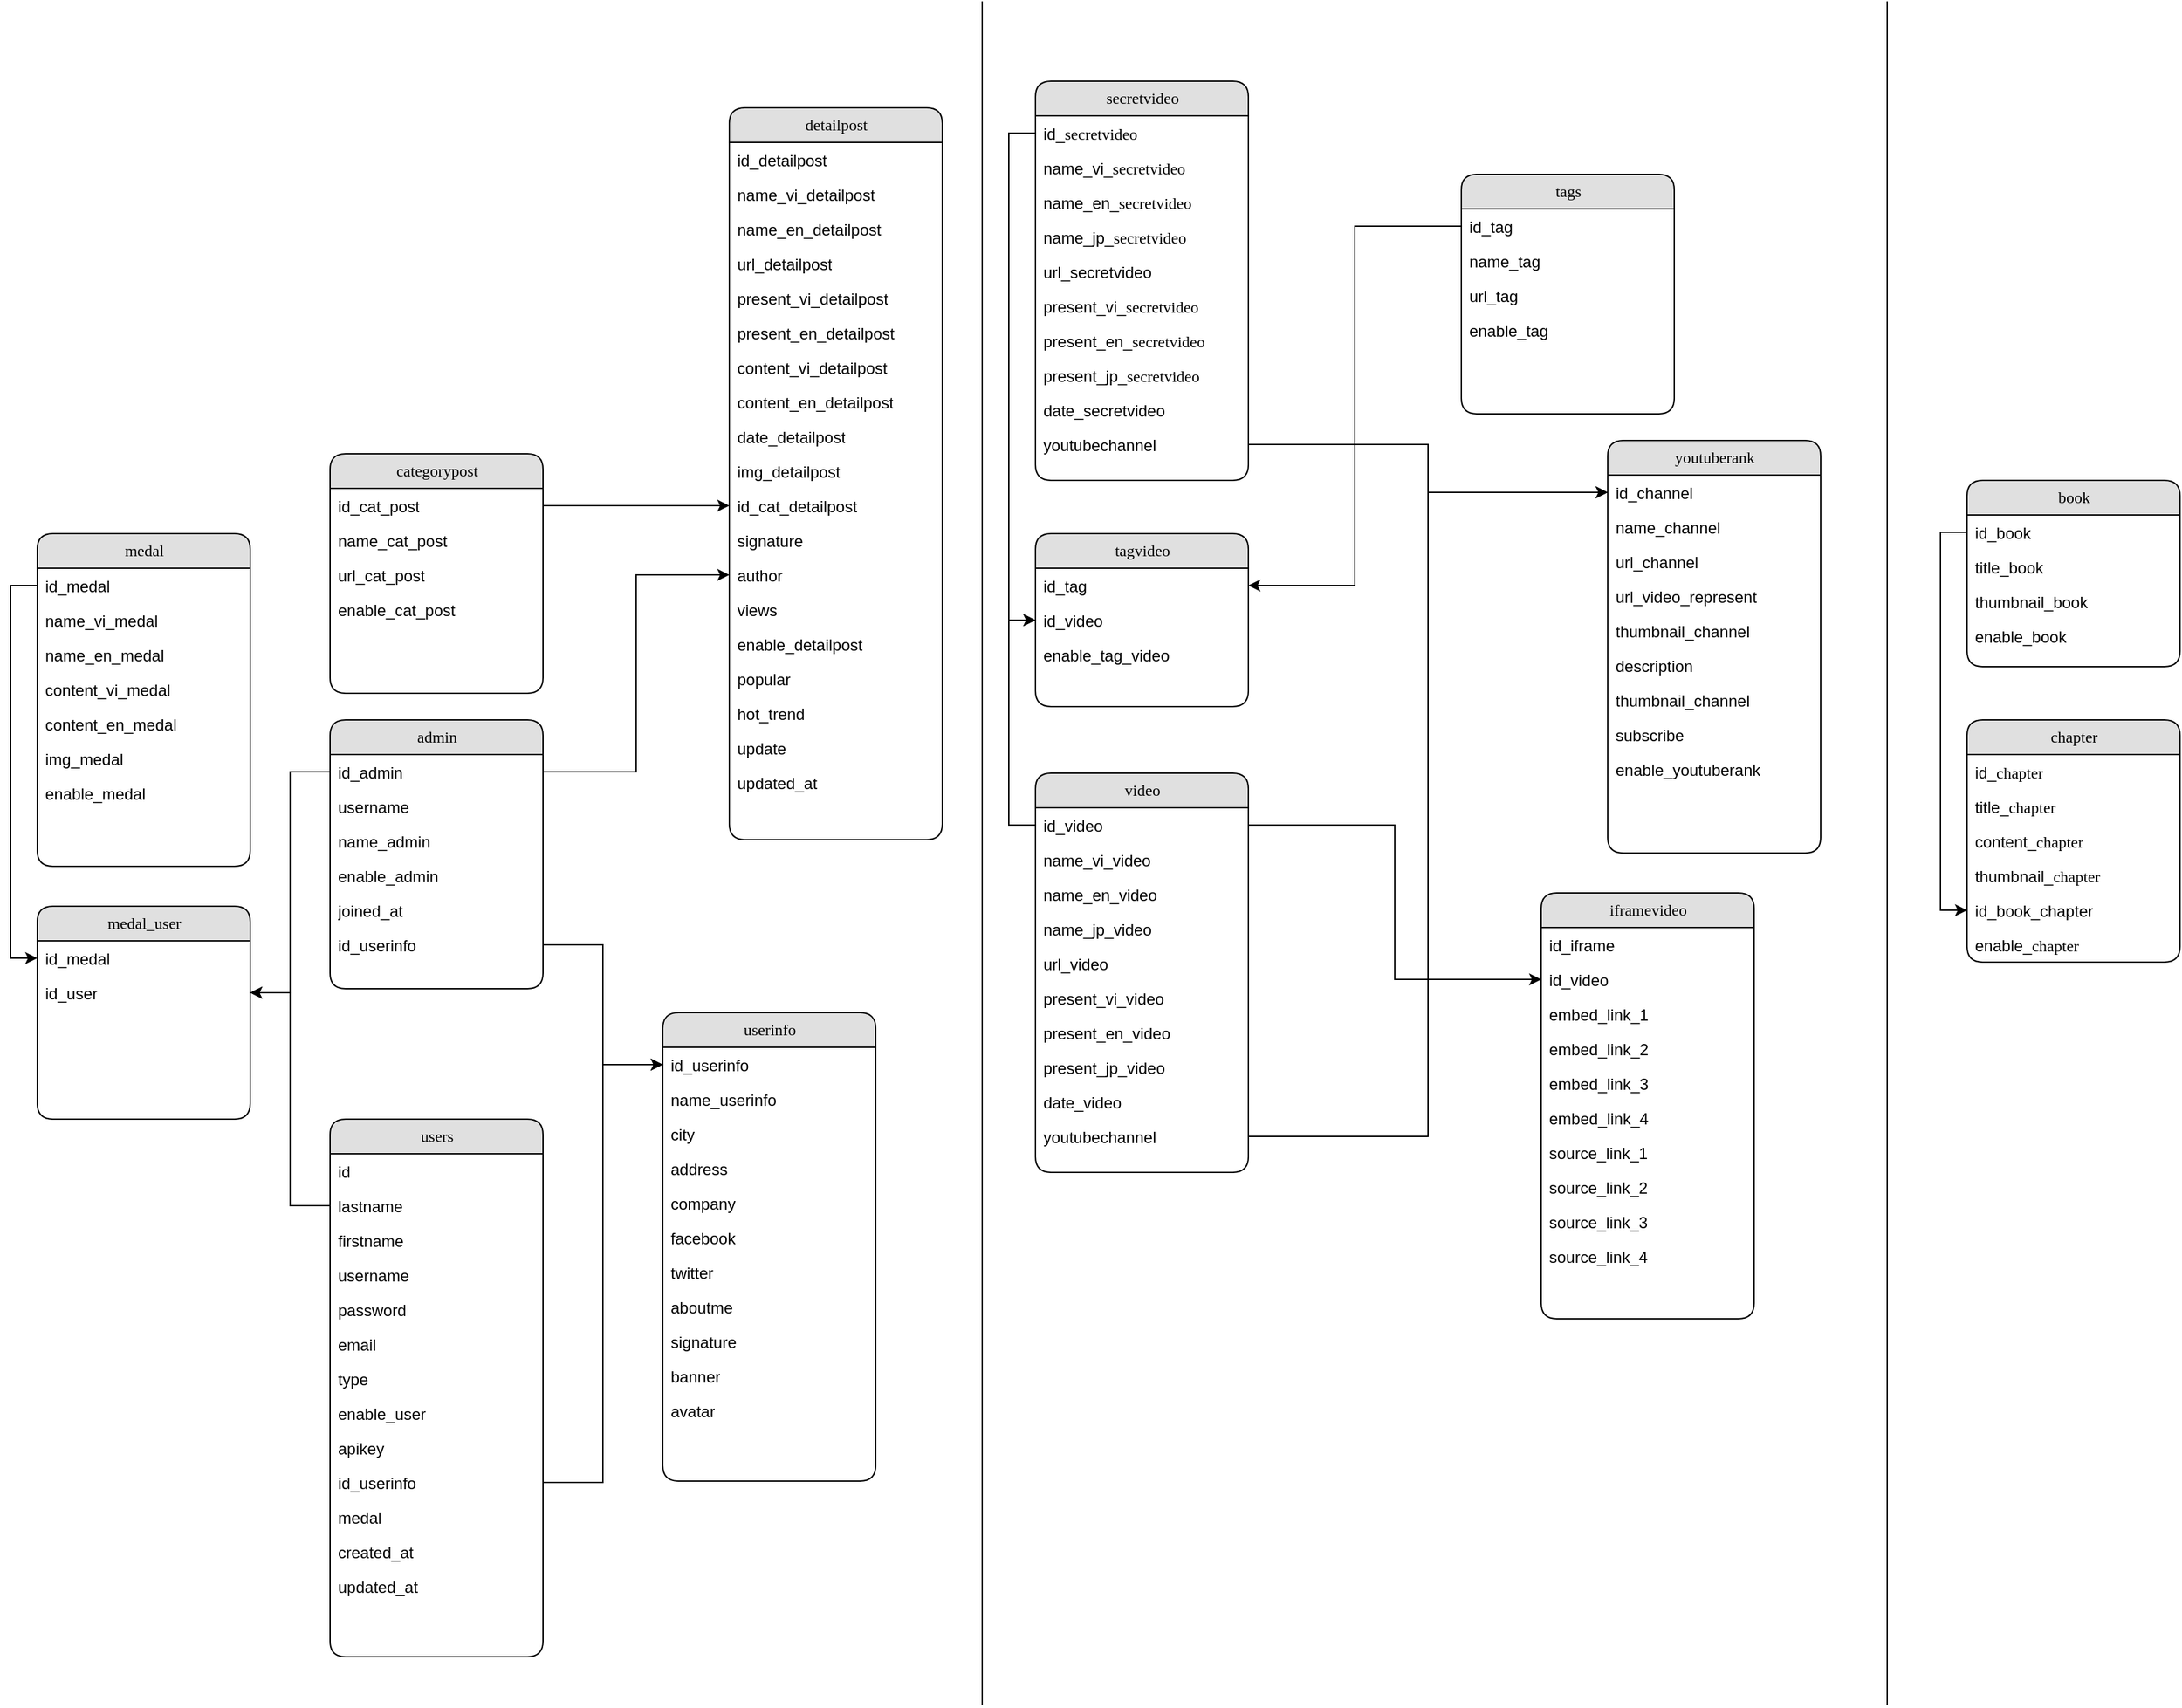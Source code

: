 <mxfile version="14.3.0" type="device"><diagram name="Page-1" id="b520641d-4fe3-3701-9064-5fc419738815"><mxGraphModel dx="2522" dy="1612" grid="1" gridSize="10" guides="1" tooltips="1" connect="1" arrows="1" fold="1" page="1" pageScale="1" pageWidth="1100" pageHeight="850" background="#ffffff" math="0" shadow="0"><root><mxCell id="0"/><mxCell id="1" parent="0"/><mxCell id="21ea969265ad0168-6" value="users" style="swimlane;html=1;fontStyle=0;childLayout=stackLayout;horizontal=1;startSize=26;fillColor=#e0e0e0;horizontalStack=0;resizeParent=1;resizeLast=0;collapsible=1;marginBottom=0;swimlaneFillColor=#ffffff;align=center;rounded=1;shadow=0;comic=0;labelBackgroundColor=none;strokeWidth=1;fontFamily=Verdana;fontSize=12" parent="1" vertex="1"><mxGeometry x="-130" y="480" width="160" height="404" as="geometry"/></mxCell><mxCell id="21ea969265ad0168-7" value="id" style="text;html=1;strokeColor=none;fillColor=none;spacingLeft=4;spacingRight=4;whiteSpace=wrap;overflow=hidden;rotatable=0;points=[[0,0.5],[1,0.5]];portConstraint=eastwest;" parent="21ea969265ad0168-6" vertex="1"><mxGeometry y="26" width="160" height="26" as="geometry"/></mxCell><mxCell id="21ea969265ad0168-8" value="lastname" style="text;html=1;strokeColor=none;fillColor=none;spacingLeft=4;spacingRight=4;whiteSpace=wrap;overflow=hidden;rotatable=0;points=[[0,0.5],[1,0.5]];portConstraint=eastwest;" parent="21ea969265ad0168-6" vertex="1"><mxGeometry y="52" width="160" height="26" as="geometry"/></mxCell><mxCell id="dvRxzQovtrMJpuhi-hG0-1" value="firstname" style="text;html=1;strokeColor=none;fillColor=none;spacingLeft=4;spacingRight=4;whiteSpace=wrap;overflow=hidden;rotatable=0;points=[[0,0.5],[1,0.5]];portConstraint=eastwest;" parent="21ea969265ad0168-6" vertex="1"><mxGeometry y="78" width="160" height="26" as="geometry"/></mxCell><mxCell id="21ea969265ad0168-9" value="username" style="text;html=1;strokeColor=none;fillColor=none;spacingLeft=4;spacingRight=4;whiteSpace=wrap;overflow=hidden;rotatable=0;points=[[0,0.5],[1,0.5]];portConstraint=eastwest;" parent="21ea969265ad0168-6" vertex="1"><mxGeometry y="104" width="160" height="26" as="geometry"/></mxCell><mxCell id="-V7a7IXMcD4XXnNuLECk-5" value="password" style="text;html=1;strokeColor=none;fillColor=none;spacingLeft=4;spacingRight=4;whiteSpace=wrap;overflow=hidden;rotatable=0;points=[[0,0.5],[1,0.5]];portConstraint=eastwest;" parent="21ea969265ad0168-6" vertex="1"><mxGeometry y="130" width="160" height="26" as="geometry"/></mxCell><mxCell id="lbWkbmRzkUKw6PdYv9ot-1" value="email" style="text;html=1;strokeColor=none;fillColor=none;spacingLeft=4;spacingRight=4;whiteSpace=wrap;overflow=hidden;rotatable=0;points=[[0,0.5],[1,0.5]];portConstraint=eastwest;" parent="21ea969265ad0168-6" vertex="1"><mxGeometry y="156" width="160" height="26" as="geometry"/></mxCell><mxCell id="lbWkbmRzkUKw6PdYv9ot-2" value="type" style="text;html=1;strokeColor=none;fillColor=none;spacingLeft=4;spacingRight=4;whiteSpace=wrap;overflow=hidden;rotatable=0;points=[[0,0.5],[1,0.5]];portConstraint=eastwest;" parent="21ea969265ad0168-6" vertex="1"><mxGeometry y="182" width="160" height="26" as="geometry"/></mxCell><mxCell id="dvRxzQovtrMJpuhi-hG0-2" value="enable_user" style="text;html=1;strokeColor=none;fillColor=none;spacingLeft=4;spacingRight=4;whiteSpace=wrap;overflow=hidden;rotatable=0;points=[[0,0.5],[1,0.5]];portConstraint=eastwest;" parent="21ea969265ad0168-6" vertex="1"><mxGeometry y="208" width="160" height="26" as="geometry"/></mxCell><mxCell id="lbWkbmRzkUKw6PdYv9ot-5" value="apikey" style="text;html=1;strokeColor=none;fillColor=none;spacingLeft=4;spacingRight=4;whiteSpace=wrap;overflow=hidden;rotatable=0;points=[[0,0.5],[1,0.5]];portConstraint=eastwest;" parent="21ea969265ad0168-6" vertex="1"><mxGeometry y="234" width="160" height="26" as="geometry"/></mxCell><mxCell id="dvRxzQovtrMJpuhi-hG0-70" value="id_userinfo" style="text;html=1;strokeColor=none;fillColor=none;spacingLeft=4;spacingRight=4;whiteSpace=wrap;overflow=hidden;rotatable=0;points=[[0,0.5],[1,0.5]];portConstraint=eastwest;" parent="21ea969265ad0168-6" vertex="1"><mxGeometry y="260" width="160" height="26" as="geometry"/></mxCell><mxCell id="dvRxzQovtrMJpuhi-hG0-11" value="medal" style="text;html=1;strokeColor=none;fillColor=none;spacingLeft=4;spacingRight=4;whiteSpace=wrap;overflow=hidden;rotatable=0;points=[[0,0.5],[1,0.5]];portConstraint=eastwest;" parent="21ea969265ad0168-6" vertex="1"><mxGeometry y="286" width="160" height="26" as="geometry"/></mxCell><mxCell id="dvRxzQovtrMJpuhi-hG0-12" value="created_at" style="text;html=1;strokeColor=none;fillColor=none;spacingLeft=4;spacingRight=4;whiteSpace=wrap;overflow=hidden;rotatable=0;points=[[0,0.5],[1,0.5]];portConstraint=eastwest;" parent="21ea969265ad0168-6" vertex="1"><mxGeometry y="312" width="160" height="26" as="geometry"/></mxCell><mxCell id="dvRxzQovtrMJpuhi-hG0-13" value="updated_at" style="text;html=1;strokeColor=none;fillColor=none;spacingLeft=4;spacingRight=4;whiteSpace=wrap;overflow=hidden;rotatable=0;points=[[0,0.5],[1,0.5]];portConstraint=eastwest;" parent="21ea969265ad0168-6" vertex="1"><mxGeometry y="338" width="160" height="26" as="geometry"/></mxCell><mxCell id="21ea969265ad0168-10" value="categorypost" style="swimlane;html=1;fontStyle=0;childLayout=stackLayout;horizontal=1;startSize=26;fillColor=#e0e0e0;horizontalStack=0;resizeParent=1;resizeLast=0;collapsible=1;marginBottom=0;swimlaneFillColor=#ffffff;align=center;rounded=1;shadow=0;comic=0;labelBackgroundColor=none;strokeWidth=1;fontFamily=Verdana;fontSize=12" parent="1" vertex="1"><mxGeometry x="-130" y="-20" width="160" height="180" as="geometry"/></mxCell><mxCell id="21ea969265ad0168-11" value="id_cat_post" style="text;html=1;strokeColor=none;fillColor=none;spacingLeft=4;spacingRight=4;whiteSpace=wrap;overflow=hidden;rotatable=0;points=[[0,0.5],[1,0.5]];portConstraint=eastwest;" parent="21ea969265ad0168-10" vertex="1"><mxGeometry y="26" width="160" height="26" as="geometry"/></mxCell><mxCell id="21ea969265ad0168-12" value="name_cat_post" style="text;html=1;strokeColor=none;fillColor=none;spacingLeft=4;spacingRight=4;whiteSpace=wrap;overflow=hidden;rotatable=0;points=[[0,0.5],[1,0.5]];portConstraint=eastwest;" parent="21ea969265ad0168-10" vertex="1"><mxGeometry y="52" width="160" height="26" as="geometry"/></mxCell><mxCell id="lbWkbmRzkUKw6PdYv9ot-7" value="url_cat_post" style="text;html=1;strokeColor=none;fillColor=none;spacingLeft=4;spacingRight=4;whiteSpace=wrap;overflow=hidden;rotatable=0;points=[[0,0.5],[1,0.5]];portConstraint=eastwest;" parent="21ea969265ad0168-10" vertex="1"><mxGeometry y="78" width="160" height="26" as="geometry"/></mxCell><mxCell id="lbWkbmRzkUKw6PdYv9ot-9" value="enable_cat_post" style="text;html=1;strokeColor=none;fillColor=none;spacingLeft=4;spacingRight=4;whiteSpace=wrap;overflow=hidden;rotatable=0;points=[[0,0.5],[1,0.5]];portConstraint=eastwest;" parent="21ea969265ad0168-10" vertex="1"><mxGeometry y="104" width="160" height="26" as="geometry"/></mxCell><mxCell id="21ea969265ad0168-18" value="detailpost" style="swimlane;html=1;fontStyle=0;childLayout=stackLayout;horizontal=1;startSize=26;fillColor=#e0e0e0;horizontalStack=0;resizeParent=1;resizeLast=0;collapsible=1;marginBottom=0;swimlaneFillColor=#ffffff;align=center;rounded=1;shadow=0;comic=0;labelBackgroundColor=none;strokeWidth=1;fontFamily=Verdana;fontSize=12" parent="1" vertex="1"><mxGeometry x="170" y="-280" width="160" height="550" as="geometry"/></mxCell><mxCell id="21ea969265ad0168-19" value="id_detailpost" style="text;html=1;strokeColor=none;fillColor=none;spacingLeft=4;spacingRight=4;whiteSpace=wrap;overflow=hidden;rotatable=0;points=[[0,0.5],[1,0.5]];portConstraint=eastwest;" parent="21ea969265ad0168-18" vertex="1"><mxGeometry y="26" width="160" height="26" as="geometry"/></mxCell><mxCell id="21ea969265ad0168-20" value="name_vi_detailpost" style="text;html=1;strokeColor=none;fillColor=none;spacingLeft=4;spacingRight=4;whiteSpace=wrap;overflow=hidden;rotatable=0;points=[[0,0.5],[1,0.5]];portConstraint=eastwest;" parent="21ea969265ad0168-18" vertex="1"><mxGeometry y="52" width="160" height="26" as="geometry"/></mxCell><mxCell id="21ea969265ad0168-51" value="name_en_detailpost" style="text;html=1;strokeColor=none;fillColor=none;spacingLeft=4;spacingRight=4;whiteSpace=wrap;overflow=hidden;rotatable=0;points=[[0,0.5],[1,0.5]];portConstraint=eastwest;" parent="21ea969265ad0168-18" vertex="1"><mxGeometry y="78" width="160" height="26" as="geometry"/></mxCell><mxCell id="21ea969265ad0168-21" value="url_detailpost" style="text;html=1;strokeColor=none;fillColor=none;spacingLeft=4;spacingRight=4;whiteSpace=wrap;overflow=hidden;rotatable=0;points=[[0,0.5],[1,0.5]];portConstraint=eastwest;" parent="21ea969265ad0168-18" vertex="1"><mxGeometry y="104" width="160" height="26" as="geometry"/></mxCell><mxCell id="reqG4p-HJ3clz1UAIsF8-15" value="present_vi_detailpost" style="text;html=1;strokeColor=none;fillColor=none;spacingLeft=4;spacingRight=4;whiteSpace=wrap;overflow=hidden;rotatable=0;points=[[0,0.5],[1,0.5]];portConstraint=eastwest;" parent="21ea969265ad0168-18" vertex="1"><mxGeometry y="130" width="160" height="26" as="geometry"/></mxCell><mxCell id="dvRxzQovtrMJpuhi-hG0-14" value="present_en_detailpost" style="text;html=1;strokeColor=none;fillColor=none;spacingLeft=4;spacingRight=4;whiteSpace=wrap;overflow=hidden;rotatable=0;points=[[0,0.5],[1,0.5]];portConstraint=eastwest;" parent="21ea969265ad0168-18" vertex="1"><mxGeometry y="156" width="160" height="26" as="geometry"/></mxCell><mxCell id="dvRxzQovtrMJpuhi-hG0-15" value="content_vi_detailpost" style="text;html=1;strokeColor=none;fillColor=none;spacingLeft=4;spacingRight=4;whiteSpace=wrap;overflow=hidden;rotatable=0;points=[[0,0.5],[1,0.5]];portConstraint=eastwest;" parent="21ea969265ad0168-18" vertex="1"><mxGeometry y="182" width="160" height="26" as="geometry"/></mxCell><mxCell id="dvRxzQovtrMJpuhi-hG0-16" value="content_en_detailpost" style="text;html=1;strokeColor=none;fillColor=none;spacingLeft=4;spacingRight=4;whiteSpace=wrap;overflow=hidden;rotatable=0;points=[[0,0.5],[1,0.5]];portConstraint=eastwest;" parent="21ea969265ad0168-18" vertex="1"><mxGeometry y="208" width="160" height="26" as="geometry"/></mxCell><mxCell id="dvRxzQovtrMJpuhi-hG0-17" value="date_detailpost" style="text;html=1;strokeColor=none;fillColor=none;spacingLeft=4;spacingRight=4;whiteSpace=wrap;overflow=hidden;rotatable=0;points=[[0,0.5],[1,0.5]];portConstraint=eastwest;" parent="21ea969265ad0168-18" vertex="1"><mxGeometry y="234" width="160" height="26" as="geometry"/></mxCell><mxCell id="dvRxzQovtrMJpuhi-hG0-18" value="img_detailpost" style="text;html=1;strokeColor=none;fillColor=none;spacingLeft=4;spacingRight=4;whiteSpace=wrap;overflow=hidden;rotatable=0;points=[[0,0.5],[1,0.5]];portConstraint=eastwest;" parent="21ea969265ad0168-18" vertex="1"><mxGeometry y="260" width="160" height="26" as="geometry"/></mxCell><mxCell id="dvRxzQovtrMJpuhi-hG0-19" value="id_cat_detailpost" style="text;html=1;strokeColor=none;fillColor=none;spacingLeft=4;spacingRight=4;whiteSpace=wrap;overflow=hidden;rotatable=0;points=[[0,0.5],[1,0.5]];portConstraint=eastwest;" parent="21ea969265ad0168-18" vertex="1"><mxGeometry y="286" width="160" height="26" as="geometry"/></mxCell><mxCell id="dvRxzQovtrMJpuhi-hG0-20" value="signature" style="text;html=1;strokeColor=none;fillColor=none;spacingLeft=4;spacingRight=4;whiteSpace=wrap;overflow=hidden;rotatable=0;points=[[0,0.5],[1,0.5]];portConstraint=eastwest;" parent="21ea969265ad0168-18" vertex="1"><mxGeometry y="312" width="160" height="26" as="geometry"/></mxCell><mxCell id="dvRxzQovtrMJpuhi-hG0-21" value="author" style="text;html=1;strokeColor=none;fillColor=none;spacingLeft=4;spacingRight=4;whiteSpace=wrap;overflow=hidden;rotatable=0;points=[[0,0.5],[1,0.5]];portConstraint=eastwest;" parent="21ea969265ad0168-18" vertex="1"><mxGeometry y="338" width="160" height="26" as="geometry"/></mxCell><mxCell id="dvRxzQovtrMJpuhi-hG0-22" value="views" style="text;html=1;strokeColor=none;fillColor=none;spacingLeft=4;spacingRight=4;whiteSpace=wrap;overflow=hidden;rotatable=0;points=[[0,0.5],[1,0.5]];portConstraint=eastwest;" parent="21ea969265ad0168-18" vertex="1"><mxGeometry y="364" width="160" height="26" as="geometry"/></mxCell><mxCell id="dvRxzQovtrMJpuhi-hG0-23" value="enable_detailpost" style="text;html=1;strokeColor=none;fillColor=none;spacingLeft=4;spacingRight=4;whiteSpace=wrap;overflow=hidden;rotatable=0;points=[[0,0.5],[1,0.5]];portConstraint=eastwest;" parent="21ea969265ad0168-18" vertex="1"><mxGeometry y="390" width="160" height="26" as="geometry"/></mxCell><mxCell id="dvRxzQovtrMJpuhi-hG0-24" value="popular" style="text;html=1;strokeColor=none;fillColor=none;spacingLeft=4;spacingRight=4;whiteSpace=wrap;overflow=hidden;rotatable=0;points=[[0,0.5],[1,0.5]];portConstraint=eastwest;" parent="21ea969265ad0168-18" vertex="1"><mxGeometry y="416" width="160" height="26" as="geometry"/></mxCell><mxCell id="dvRxzQovtrMJpuhi-hG0-25" value="hot_trend" style="text;html=1;strokeColor=none;fillColor=none;spacingLeft=4;spacingRight=4;whiteSpace=wrap;overflow=hidden;rotatable=0;points=[[0,0.5],[1,0.5]];portConstraint=eastwest;" parent="21ea969265ad0168-18" vertex="1"><mxGeometry y="442" width="160" height="26" as="geometry"/></mxCell><mxCell id="dvRxzQovtrMJpuhi-hG0-26" value="update" style="text;html=1;strokeColor=none;fillColor=none;spacingLeft=4;spacingRight=4;whiteSpace=wrap;overflow=hidden;rotatable=0;points=[[0,0.5],[1,0.5]];portConstraint=eastwest;" parent="21ea969265ad0168-18" vertex="1"><mxGeometry y="468" width="160" height="26" as="geometry"/></mxCell><mxCell id="dvRxzQovtrMJpuhi-hG0-28" value="updated_at" style="text;html=1;strokeColor=none;fillColor=none;spacingLeft=4;spacingRight=4;whiteSpace=wrap;overflow=hidden;rotatable=0;points=[[0,0.5],[1,0.5]];portConstraint=eastwest;" parent="21ea969265ad0168-18" vertex="1"><mxGeometry y="494" width="160" height="26" as="geometry"/></mxCell><mxCell id="21ea969265ad0168-22" value="tags" style="swimlane;html=1;fontStyle=0;childLayout=stackLayout;horizontal=1;startSize=26;fillColor=#e0e0e0;horizontalStack=0;resizeParent=1;resizeLast=0;collapsible=1;marginBottom=0;swimlaneFillColor=#ffffff;align=center;rounded=1;shadow=0;comic=0;labelBackgroundColor=none;strokeWidth=1;fontFamily=Verdana;fontSize=12" parent="1" vertex="1"><mxGeometry x="720" y="-230" width="160" height="180" as="geometry"/></mxCell><mxCell id="21ea969265ad0168-23" value="id_tag" style="text;html=1;strokeColor=none;fillColor=none;spacingLeft=4;spacingRight=4;whiteSpace=wrap;overflow=hidden;rotatable=0;points=[[0,0.5],[1,0.5]];portConstraint=eastwest;" parent="21ea969265ad0168-22" vertex="1"><mxGeometry y="26" width="160" height="26" as="geometry"/></mxCell><mxCell id="21ea969265ad0168-24" value="name_tag" style="text;html=1;strokeColor=none;fillColor=none;spacingLeft=4;spacingRight=4;whiteSpace=wrap;overflow=hidden;rotatable=0;points=[[0,0.5],[1,0.5]];portConstraint=eastwest;" parent="21ea969265ad0168-22" vertex="1"><mxGeometry y="52" width="160" height="26" as="geometry"/></mxCell><mxCell id="dvRxzQovtrMJpuhi-hG0-119" value="url_tag" style="text;html=1;strokeColor=none;fillColor=none;spacingLeft=4;spacingRight=4;whiteSpace=wrap;overflow=hidden;rotatable=0;points=[[0,0.5],[1,0.5]];portConstraint=eastwest;" parent="21ea969265ad0168-22" vertex="1"><mxGeometry y="78" width="160" height="26" as="geometry"/></mxCell><mxCell id="reqG4p-HJ3clz1UAIsF8-1" value="enable_tag" style="text;html=1;strokeColor=none;fillColor=none;spacingLeft=4;spacingRight=4;whiteSpace=wrap;overflow=hidden;rotatable=0;points=[[0,0.5],[1,0.5]];portConstraint=eastwest;" parent="21ea969265ad0168-22" vertex="1"><mxGeometry y="104" width="160" height="26" as="geometry"/></mxCell><mxCell id="reqG4p-HJ3clz1UAIsF8-8" value="youtuberank" style="swimlane;html=1;fontStyle=0;childLayout=stackLayout;horizontal=1;startSize=26;fillColor=#e0e0e0;horizontalStack=0;resizeParent=1;resizeLast=0;collapsible=1;marginBottom=0;swimlaneFillColor=#ffffff;align=center;rounded=1;shadow=0;comic=0;labelBackgroundColor=none;strokeWidth=1;fontFamily=Verdana;fontSize=12" parent="1" vertex="1"><mxGeometry x="830" y="-30" width="160" height="310" as="geometry"/></mxCell><mxCell id="reqG4p-HJ3clz1UAIsF8-9" value="id_channel" style="text;html=1;strokeColor=none;fillColor=none;spacingLeft=4;spacingRight=4;whiteSpace=wrap;overflow=hidden;rotatable=0;points=[[0,0.5],[1,0.5]];portConstraint=eastwest;" parent="reqG4p-HJ3clz1UAIsF8-8" vertex="1"><mxGeometry y="26" width="160" height="26" as="geometry"/></mxCell><mxCell id="reqG4p-HJ3clz1UAIsF8-10" value="name_channel" style="text;html=1;strokeColor=none;fillColor=none;spacingLeft=4;spacingRight=4;whiteSpace=wrap;overflow=hidden;rotatable=0;points=[[0,0.5],[1,0.5]];portConstraint=eastwest;" parent="reqG4p-HJ3clz1UAIsF8-8" vertex="1"><mxGeometry y="52" width="160" height="26" as="geometry"/></mxCell><mxCell id="reqG4p-HJ3clz1UAIsF8-11" value="url_channel" style="text;html=1;strokeColor=none;fillColor=none;spacingLeft=4;spacingRight=4;whiteSpace=wrap;overflow=hidden;rotatable=0;points=[[0,0.5],[1,0.5]];portConstraint=eastwest;" parent="reqG4p-HJ3clz1UAIsF8-8" vertex="1"><mxGeometry y="78" width="160" height="26" as="geometry"/></mxCell><mxCell id="reqG4p-HJ3clz1UAIsF8-12" value="url_video_represent" style="text;html=1;strokeColor=none;fillColor=none;spacingLeft=4;spacingRight=4;whiteSpace=wrap;overflow=hidden;rotatable=0;points=[[0,0.5],[1,0.5]];portConstraint=eastwest;" parent="reqG4p-HJ3clz1UAIsF8-8" vertex="1"><mxGeometry y="104" width="160" height="26" as="geometry"/></mxCell><mxCell id="reqG4p-HJ3clz1UAIsF8-23" value="thumbnail_channel" style="text;html=1;strokeColor=none;fillColor=none;spacingLeft=4;spacingRight=4;whiteSpace=wrap;overflow=hidden;rotatable=0;points=[[0,0.5],[1,0.5]];portConstraint=eastwest;" parent="reqG4p-HJ3clz1UAIsF8-8" vertex="1"><mxGeometry y="130" width="160" height="26" as="geometry"/></mxCell><mxCell id="dvRxzQovtrMJpuhi-hG0-115" value="description" style="text;html=1;strokeColor=none;fillColor=none;spacingLeft=4;spacingRight=4;whiteSpace=wrap;overflow=hidden;rotatable=0;points=[[0,0.5],[1,0.5]];portConstraint=eastwest;" parent="reqG4p-HJ3clz1UAIsF8-8" vertex="1"><mxGeometry y="156" width="160" height="26" as="geometry"/></mxCell><mxCell id="dvRxzQovtrMJpuhi-hG0-117" value="thumbnail_channel" style="text;html=1;strokeColor=none;fillColor=none;spacingLeft=4;spacingRight=4;whiteSpace=wrap;overflow=hidden;rotatable=0;points=[[0,0.5],[1,0.5]];portConstraint=eastwest;" parent="reqG4p-HJ3clz1UAIsF8-8" vertex="1"><mxGeometry y="182" width="160" height="26" as="geometry"/></mxCell><mxCell id="dvRxzQovtrMJpuhi-hG0-116" value="subscribe" style="text;html=1;strokeColor=none;fillColor=none;spacingLeft=4;spacingRight=4;whiteSpace=wrap;overflow=hidden;rotatable=0;points=[[0,0.5],[1,0.5]];portConstraint=eastwest;" parent="reqG4p-HJ3clz1UAIsF8-8" vertex="1"><mxGeometry y="208" width="160" height="26" as="geometry"/></mxCell><mxCell id="dvRxzQovtrMJpuhi-hG0-118" value="enable_youtuberank" style="text;html=1;strokeColor=none;fillColor=none;spacingLeft=4;spacingRight=4;whiteSpace=wrap;overflow=hidden;rotatable=0;points=[[0,0.5],[1,0.5]];portConstraint=eastwest;" parent="reqG4p-HJ3clz1UAIsF8-8" vertex="1"><mxGeometry y="234" width="160" height="26" as="geometry"/></mxCell><mxCell id="dvRxzQovtrMJpuhi-hG0-50" value="admin" style="swimlane;html=1;fontStyle=0;childLayout=stackLayout;horizontal=1;startSize=26;fillColor=#e0e0e0;horizontalStack=0;resizeParent=1;resizeLast=0;collapsible=1;marginBottom=0;swimlaneFillColor=#ffffff;align=center;rounded=1;shadow=0;comic=0;labelBackgroundColor=none;strokeWidth=1;fontFamily=Verdana;fontSize=12" parent="1" vertex="1"><mxGeometry x="-130" y="180" width="160" height="202" as="geometry"/></mxCell><mxCell id="dvRxzQovtrMJpuhi-hG0-51" value="id_admin" style="text;html=1;strokeColor=none;fillColor=none;spacingLeft=4;spacingRight=4;whiteSpace=wrap;overflow=hidden;rotatable=0;points=[[0,0.5],[1,0.5]];portConstraint=eastwest;" parent="dvRxzQovtrMJpuhi-hG0-50" vertex="1"><mxGeometry y="26" width="160" height="26" as="geometry"/></mxCell><mxCell id="dvRxzQovtrMJpuhi-hG0-56" value="username" style="text;html=1;strokeColor=none;fillColor=none;spacingLeft=4;spacingRight=4;whiteSpace=wrap;overflow=hidden;rotatable=0;points=[[0,0.5],[1,0.5]];portConstraint=eastwest;" parent="dvRxzQovtrMJpuhi-hG0-50" vertex="1"><mxGeometry y="52" width="160" height="26" as="geometry"/></mxCell><mxCell id="dvRxzQovtrMJpuhi-hG0-52" value="name_admin" style="text;html=1;strokeColor=none;fillColor=none;spacingLeft=4;spacingRight=4;whiteSpace=wrap;overflow=hidden;rotatable=0;points=[[0,0.5],[1,0.5]];portConstraint=eastwest;" parent="dvRxzQovtrMJpuhi-hG0-50" vertex="1"><mxGeometry y="78" width="160" height="26" as="geometry"/></mxCell><mxCell id="dvRxzQovtrMJpuhi-hG0-53" value="enable_admin" style="text;html=1;strokeColor=none;fillColor=none;spacingLeft=4;spacingRight=4;whiteSpace=wrap;overflow=hidden;rotatable=0;points=[[0,0.5],[1,0.5]];portConstraint=eastwest;" parent="dvRxzQovtrMJpuhi-hG0-50" vertex="1"><mxGeometry y="104" width="160" height="26" as="geometry"/></mxCell><mxCell id="dvRxzQovtrMJpuhi-hG0-54" value="joined_at" style="text;html=1;strokeColor=none;fillColor=none;spacingLeft=4;spacingRight=4;whiteSpace=wrap;overflow=hidden;rotatable=0;points=[[0,0.5],[1,0.5]];portConstraint=eastwest;" parent="dvRxzQovtrMJpuhi-hG0-50" vertex="1"><mxGeometry y="130" width="160" height="26" as="geometry"/></mxCell><mxCell id="dvRxzQovtrMJpuhi-hG0-72" value="id_userinfo" style="text;html=1;strokeColor=none;fillColor=none;spacingLeft=4;spacingRight=4;whiteSpace=wrap;overflow=hidden;rotatable=0;points=[[0,0.5],[1,0.5]];portConstraint=eastwest;" parent="dvRxzQovtrMJpuhi-hG0-50" vertex="1"><mxGeometry y="156" width="160" height="26" as="geometry"/></mxCell><mxCell id="dvRxzQovtrMJpuhi-hG0-57" value="userinfo" style="swimlane;html=1;fontStyle=0;childLayout=stackLayout;horizontal=1;startSize=26;fillColor=#e0e0e0;horizontalStack=0;resizeParent=1;resizeLast=0;collapsible=1;marginBottom=0;swimlaneFillColor=#ffffff;align=center;rounded=1;shadow=0;comic=0;labelBackgroundColor=none;strokeWidth=1;fontFamily=Verdana;fontSize=12" parent="1" vertex="1"><mxGeometry x="120" y="400" width="160" height="352" as="geometry"/></mxCell><mxCell id="dvRxzQovtrMJpuhi-hG0-58" value="id_userinfo" style="text;html=1;strokeColor=none;fillColor=none;spacingLeft=4;spacingRight=4;whiteSpace=wrap;overflow=hidden;rotatable=0;points=[[0,0.5],[1,0.5]];portConstraint=eastwest;" parent="dvRxzQovtrMJpuhi-hG0-57" vertex="1"><mxGeometry y="26" width="160" height="26" as="geometry"/></mxCell><mxCell id="dvRxzQovtrMJpuhi-hG0-59" value="name_userinfo" style="text;html=1;strokeColor=none;fillColor=none;spacingLeft=4;spacingRight=4;whiteSpace=wrap;overflow=hidden;rotatable=0;points=[[0,0.5],[1,0.5]];portConstraint=eastwest;" parent="dvRxzQovtrMJpuhi-hG0-57" vertex="1"><mxGeometry y="52" width="160" height="26" as="geometry"/></mxCell><mxCell id="dvRxzQovtrMJpuhi-hG0-60" value="city" style="text;html=1;strokeColor=none;fillColor=none;spacingLeft=4;spacingRight=4;whiteSpace=wrap;overflow=hidden;rotatable=0;points=[[0,0.5],[1,0.5]];portConstraint=eastwest;" parent="dvRxzQovtrMJpuhi-hG0-57" vertex="1"><mxGeometry y="78" width="160" height="26" as="geometry"/></mxCell><mxCell id="dvRxzQovtrMJpuhi-hG0-61" value="address" style="text;html=1;strokeColor=none;fillColor=none;spacingLeft=4;spacingRight=4;whiteSpace=wrap;overflow=hidden;rotatable=0;points=[[0,0.5],[1,0.5]];portConstraint=eastwest;" parent="dvRxzQovtrMJpuhi-hG0-57" vertex="1"><mxGeometry y="104" width="160" height="26" as="geometry"/></mxCell><mxCell id="dvRxzQovtrMJpuhi-hG0-62" value="company" style="text;html=1;strokeColor=none;fillColor=none;spacingLeft=4;spacingRight=4;whiteSpace=wrap;overflow=hidden;rotatable=0;points=[[0,0.5],[1,0.5]];portConstraint=eastwest;" parent="dvRxzQovtrMJpuhi-hG0-57" vertex="1"><mxGeometry y="130" width="160" height="26" as="geometry"/></mxCell><mxCell id="dvRxzQovtrMJpuhi-hG0-5" value="facebook" style="text;html=1;strokeColor=none;fillColor=none;spacingLeft=4;spacingRight=4;whiteSpace=wrap;overflow=hidden;rotatable=0;points=[[0,0.5],[1,0.5]];portConstraint=eastwest;" parent="dvRxzQovtrMJpuhi-hG0-57" vertex="1"><mxGeometry y="156" width="160" height="26" as="geometry"/></mxCell><mxCell id="dvRxzQovtrMJpuhi-hG0-6" value="twitter" style="text;html=1;strokeColor=none;fillColor=none;spacingLeft=4;spacingRight=4;whiteSpace=wrap;overflow=hidden;rotatable=0;points=[[0,0.5],[1,0.5]];portConstraint=eastwest;" parent="dvRxzQovtrMJpuhi-hG0-57" vertex="1"><mxGeometry y="182" width="160" height="26" as="geometry"/></mxCell><mxCell id="dvRxzQovtrMJpuhi-hG0-7" value="aboutme" style="text;html=1;strokeColor=none;fillColor=none;spacingLeft=4;spacingRight=4;whiteSpace=wrap;overflow=hidden;rotatable=0;points=[[0,0.5],[1,0.5]];portConstraint=eastwest;" parent="dvRxzQovtrMJpuhi-hG0-57" vertex="1"><mxGeometry y="208" width="160" height="26" as="geometry"/></mxCell><mxCell id="dvRxzQovtrMJpuhi-hG0-8" value="signature" style="text;html=1;strokeColor=none;fillColor=none;spacingLeft=4;spacingRight=4;whiteSpace=wrap;overflow=hidden;rotatable=0;points=[[0,0.5],[1,0.5]];portConstraint=eastwest;" parent="dvRxzQovtrMJpuhi-hG0-57" vertex="1"><mxGeometry y="234" width="160" height="26" as="geometry"/></mxCell><mxCell id="dvRxzQovtrMJpuhi-hG0-10" value="banner" style="text;html=1;strokeColor=none;fillColor=none;spacingLeft=4;spacingRight=4;whiteSpace=wrap;overflow=hidden;rotatable=0;points=[[0,0.5],[1,0.5]];portConstraint=eastwest;" parent="dvRxzQovtrMJpuhi-hG0-57" vertex="1"><mxGeometry y="260" width="160" height="26" as="geometry"/></mxCell><mxCell id="dvRxzQovtrMJpuhi-hG0-9" value="avatar" style="text;html=1;strokeColor=none;fillColor=none;spacingLeft=4;spacingRight=4;whiteSpace=wrap;overflow=hidden;rotatable=0;points=[[0,0.5],[1,0.5]];portConstraint=eastwest;" parent="dvRxzQovtrMJpuhi-hG0-57" vertex="1"><mxGeometry y="286" width="160" height="26" as="geometry"/></mxCell><mxCell id="dvRxzQovtrMJpuhi-hG0-64" value="video" style="swimlane;html=1;fontStyle=0;childLayout=stackLayout;horizontal=1;startSize=26;fillColor=#e0e0e0;horizontalStack=0;resizeParent=1;resizeLast=0;collapsible=1;marginBottom=0;swimlaneFillColor=#ffffff;align=center;rounded=1;shadow=0;comic=0;labelBackgroundColor=none;strokeWidth=1;fontFamily=Verdana;fontSize=12" parent="1" vertex="1"><mxGeometry x="400" y="220" width="160" height="300" as="geometry"/></mxCell><mxCell id="dvRxzQovtrMJpuhi-hG0-65" value="id_video" style="text;html=1;strokeColor=none;fillColor=none;spacingLeft=4;spacingRight=4;whiteSpace=wrap;overflow=hidden;rotatable=0;points=[[0,0.5],[1,0.5]];portConstraint=eastwest;" parent="dvRxzQovtrMJpuhi-hG0-64" vertex="1"><mxGeometry y="26" width="160" height="26" as="geometry"/></mxCell><mxCell id="dvRxzQovtrMJpuhi-hG0-66" value="name_vi_video" style="text;html=1;strokeColor=none;fillColor=none;spacingLeft=4;spacingRight=4;whiteSpace=wrap;overflow=hidden;rotatable=0;points=[[0,0.5],[1,0.5]];portConstraint=eastwest;" parent="dvRxzQovtrMJpuhi-hG0-64" vertex="1"><mxGeometry y="52" width="160" height="26" as="geometry"/></mxCell><mxCell id="dvRxzQovtrMJpuhi-hG0-67" value="name_en_video" style="text;html=1;strokeColor=none;fillColor=none;spacingLeft=4;spacingRight=4;whiteSpace=wrap;overflow=hidden;rotatable=0;points=[[0,0.5],[1,0.5]];portConstraint=eastwest;" parent="dvRxzQovtrMJpuhi-hG0-64" vertex="1"><mxGeometry y="78" width="160" height="26" as="geometry"/></mxCell><mxCell id="dvRxzQovtrMJpuhi-hG0-68" value="name_jp_video" style="text;html=1;strokeColor=none;fillColor=none;spacingLeft=4;spacingRight=4;whiteSpace=wrap;overflow=hidden;rotatable=0;points=[[0,0.5],[1,0.5]];portConstraint=eastwest;" parent="dvRxzQovtrMJpuhi-hG0-64" vertex="1"><mxGeometry y="104" width="160" height="26" as="geometry"/></mxCell><mxCell id="dvRxzQovtrMJpuhi-hG0-69" value="url_video" style="text;html=1;strokeColor=none;fillColor=none;spacingLeft=4;spacingRight=4;whiteSpace=wrap;overflow=hidden;rotatable=0;points=[[0,0.5],[1,0.5]];portConstraint=eastwest;" parent="dvRxzQovtrMJpuhi-hG0-64" vertex="1"><mxGeometry y="130" width="160" height="26" as="geometry"/></mxCell><mxCell id="dvRxzQovtrMJpuhi-hG0-76" value="present_vi_video" style="text;html=1;strokeColor=none;fillColor=none;spacingLeft=4;spacingRight=4;whiteSpace=wrap;overflow=hidden;rotatable=0;points=[[0,0.5],[1,0.5]];portConstraint=eastwest;" parent="dvRxzQovtrMJpuhi-hG0-64" vertex="1"><mxGeometry y="156" width="160" height="26" as="geometry"/></mxCell><mxCell id="dvRxzQovtrMJpuhi-hG0-77" value="present_en_video" style="text;html=1;strokeColor=none;fillColor=none;spacingLeft=4;spacingRight=4;whiteSpace=wrap;overflow=hidden;rotatable=0;points=[[0,0.5],[1,0.5]];portConstraint=eastwest;" parent="dvRxzQovtrMJpuhi-hG0-64" vertex="1"><mxGeometry y="182" width="160" height="26" as="geometry"/></mxCell><mxCell id="dvRxzQovtrMJpuhi-hG0-78" value="present_jp_video" style="text;html=1;strokeColor=none;fillColor=none;spacingLeft=4;spacingRight=4;whiteSpace=wrap;overflow=hidden;rotatable=0;points=[[0,0.5],[1,0.5]];portConstraint=eastwest;" parent="dvRxzQovtrMJpuhi-hG0-64" vertex="1"><mxGeometry y="208" width="160" height="26" as="geometry"/></mxCell><mxCell id="3_4MWgIShxyAjJbzgVF2-3" value="date_video" style="text;html=1;strokeColor=none;fillColor=none;spacingLeft=4;spacingRight=4;whiteSpace=wrap;overflow=hidden;rotatable=0;points=[[0,0.5],[1,0.5]];portConstraint=eastwest;" parent="dvRxzQovtrMJpuhi-hG0-64" vertex="1"><mxGeometry y="234" width="160" height="26" as="geometry"/></mxCell><mxCell id="dvRxzQovtrMJpuhi-hG0-110" value="youtubechannel" style="text;html=1;strokeColor=none;fillColor=none;spacingLeft=4;spacingRight=4;whiteSpace=wrap;overflow=hidden;rotatable=0;points=[[0,0.5],[1,0.5]];portConstraint=eastwest;" parent="dvRxzQovtrMJpuhi-hG0-64" vertex="1"><mxGeometry y="260" width="160" height="26" as="geometry"/></mxCell><mxCell id="dvRxzQovtrMJpuhi-hG0-74" style="edgeStyle=orthogonalEdgeStyle;rounded=0;orthogonalLoop=1;jettySize=auto;html=1;entryX=0;entryY=0.5;entryDx=0;entryDy=0;" parent="1" source="dvRxzQovtrMJpuhi-hG0-70" target="dvRxzQovtrMJpuhi-hG0-58" edge="1"><mxGeometry relative="1" as="geometry"/></mxCell><mxCell id="dvRxzQovtrMJpuhi-hG0-75" style="edgeStyle=orthogonalEdgeStyle;rounded=0;orthogonalLoop=1;jettySize=auto;html=1;entryX=0;entryY=0.5;entryDx=0;entryDy=0;" parent="1" source="dvRxzQovtrMJpuhi-hG0-72" target="dvRxzQovtrMJpuhi-hG0-58" edge="1"><mxGeometry relative="1" as="geometry"/></mxCell><mxCell id="dvRxzQovtrMJpuhi-hG0-80" value="iframevideo" style="swimlane;html=1;fontStyle=0;childLayout=stackLayout;horizontal=1;startSize=26;fillColor=#e0e0e0;horizontalStack=0;resizeParent=1;resizeLast=0;collapsible=1;marginBottom=0;swimlaneFillColor=#ffffff;align=center;rounded=1;shadow=0;comic=0;labelBackgroundColor=none;strokeWidth=1;fontFamily=Verdana;fontSize=12" parent="1" vertex="1"><mxGeometry x="780" y="310" width="160" height="320" as="geometry"/></mxCell><mxCell id="dvRxzQovtrMJpuhi-hG0-81" value="id_iframe" style="text;html=1;strokeColor=none;fillColor=none;spacingLeft=4;spacingRight=4;whiteSpace=wrap;overflow=hidden;rotatable=0;points=[[0,0.5],[1,0.5]];portConstraint=eastwest;" parent="dvRxzQovtrMJpuhi-hG0-80" vertex="1"><mxGeometry y="26" width="160" height="26" as="geometry"/></mxCell><mxCell id="1V8nHaA2Zs_msZ5lOhSp-1" value="id_video" style="text;html=1;strokeColor=none;fillColor=none;spacingLeft=4;spacingRight=4;whiteSpace=wrap;overflow=hidden;rotatable=0;points=[[0,0.5],[1,0.5]];portConstraint=eastwest;" parent="dvRxzQovtrMJpuhi-hG0-80" vertex="1"><mxGeometry y="52" width="160" height="26" as="geometry"/></mxCell><mxCell id="dvRxzQovtrMJpuhi-hG0-82" value="embed_link_1" style="text;html=1;strokeColor=none;fillColor=none;spacingLeft=4;spacingRight=4;whiteSpace=wrap;overflow=hidden;rotatable=0;points=[[0,0.5],[1,0.5]];portConstraint=eastwest;" parent="dvRxzQovtrMJpuhi-hG0-80" vertex="1"><mxGeometry y="78" width="160" height="26" as="geometry"/></mxCell><mxCell id="dvRxzQovtrMJpuhi-hG0-83" value="embed_link_2" style="text;html=1;strokeColor=none;fillColor=none;spacingLeft=4;spacingRight=4;whiteSpace=wrap;overflow=hidden;rotatable=0;points=[[0,0.5],[1,0.5]];portConstraint=eastwest;" parent="dvRxzQovtrMJpuhi-hG0-80" vertex="1"><mxGeometry y="104" width="160" height="26" as="geometry"/></mxCell><mxCell id="dvRxzQovtrMJpuhi-hG0-84" value="embed_link_3" style="text;html=1;strokeColor=none;fillColor=none;spacingLeft=4;spacingRight=4;whiteSpace=wrap;overflow=hidden;rotatable=0;points=[[0,0.5],[1,0.5]];portConstraint=eastwest;" parent="dvRxzQovtrMJpuhi-hG0-80" vertex="1"><mxGeometry y="130" width="160" height="26" as="geometry"/></mxCell><mxCell id="dvRxzQovtrMJpuhi-hG0-85" value="embed_link_4" style="text;html=1;strokeColor=none;fillColor=none;spacingLeft=4;spacingRight=4;whiteSpace=wrap;overflow=hidden;rotatable=0;points=[[0,0.5],[1,0.5]];portConstraint=eastwest;" parent="dvRxzQovtrMJpuhi-hG0-80" vertex="1"><mxGeometry y="156" width="160" height="26" as="geometry"/></mxCell><mxCell id="dvRxzQovtrMJpuhi-hG0-87" value="source_link_1" style="text;html=1;strokeColor=none;fillColor=none;spacingLeft=4;spacingRight=4;whiteSpace=wrap;overflow=hidden;rotatable=0;points=[[0,0.5],[1,0.5]];portConstraint=eastwest;" parent="dvRxzQovtrMJpuhi-hG0-80" vertex="1"><mxGeometry y="182" width="160" height="26" as="geometry"/></mxCell><mxCell id="dvRxzQovtrMJpuhi-hG0-88" value="source_link_2" style="text;html=1;strokeColor=none;fillColor=none;spacingLeft=4;spacingRight=4;whiteSpace=wrap;overflow=hidden;rotatable=0;points=[[0,0.5],[1,0.5]];portConstraint=eastwest;" parent="dvRxzQovtrMJpuhi-hG0-80" vertex="1"><mxGeometry y="208" width="160" height="26" as="geometry"/></mxCell><mxCell id="dvRxzQovtrMJpuhi-hG0-89" value="source_link_3" style="text;html=1;strokeColor=none;fillColor=none;spacingLeft=4;spacingRight=4;whiteSpace=wrap;overflow=hidden;rotatable=0;points=[[0,0.5],[1,0.5]];portConstraint=eastwest;" parent="dvRxzQovtrMJpuhi-hG0-80" vertex="1"><mxGeometry y="234" width="160" height="26" as="geometry"/></mxCell><mxCell id="dvRxzQovtrMJpuhi-hG0-90" value="source_link_4" style="text;html=1;strokeColor=none;fillColor=none;spacingLeft=4;spacingRight=4;whiteSpace=wrap;overflow=hidden;rotatable=0;points=[[0,0.5],[1,0.5]];portConstraint=eastwest;" parent="dvRxzQovtrMJpuhi-hG0-80" vertex="1"><mxGeometry y="260" width="160" height="26" as="geometry"/></mxCell><mxCell id="dvRxzQovtrMJpuhi-hG0-92" value="medal" style="swimlane;html=1;fontStyle=0;childLayout=stackLayout;horizontal=1;startSize=26;fillColor=#e0e0e0;horizontalStack=0;resizeParent=1;resizeLast=0;collapsible=1;marginBottom=0;swimlaneFillColor=#ffffff;align=center;rounded=1;shadow=0;comic=0;labelBackgroundColor=none;strokeWidth=1;fontFamily=Verdana;fontSize=12" parent="1" vertex="1"><mxGeometry x="-350" y="40" width="160" height="250" as="geometry"/></mxCell><mxCell id="dvRxzQovtrMJpuhi-hG0-93" value="id_medal" style="text;html=1;strokeColor=none;fillColor=none;spacingLeft=4;spacingRight=4;whiteSpace=wrap;overflow=hidden;rotatable=0;points=[[0,0.5],[1,0.5]];portConstraint=eastwest;" parent="dvRxzQovtrMJpuhi-hG0-92" vertex="1"><mxGeometry y="26" width="160" height="26" as="geometry"/></mxCell><mxCell id="dvRxzQovtrMJpuhi-hG0-94" value="name_vi_medal" style="text;html=1;strokeColor=none;fillColor=none;spacingLeft=4;spacingRight=4;whiteSpace=wrap;overflow=hidden;rotatable=0;points=[[0,0.5],[1,0.5]];portConstraint=eastwest;" parent="dvRxzQovtrMJpuhi-hG0-92" vertex="1"><mxGeometry y="52" width="160" height="26" as="geometry"/></mxCell><mxCell id="FGfwmXJtyclbe1a6gXo6-1" value="name_en_medal" style="text;html=1;strokeColor=none;fillColor=none;spacingLeft=4;spacingRight=4;whiteSpace=wrap;overflow=hidden;rotatable=0;points=[[0,0.5],[1,0.5]];portConstraint=eastwest;" parent="dvRxzQovtrMJpuhi-hG0-92" vertex="1"><mxGeometry y="78" width="160" height="26" as="geometry"/></mxCell><mxCell id="FGfwmXJtyclbe1a6gXo6-2" value="content_vi_medal" style="text;html=1;strokeColor=none;fillColor=none;spacingLeft=4;spacingRight=4;whiteSpace=wrap;overflow=hidden;rotatable=0;points=[[0,0.5],[1,0.5]];portConstraint=eastwest;" parent="dvRxzQovtrMJpuhi-hG0-92" vertex="1"><mxGeometry y="104" width="160" height="26" as="geometry"/></mxCell><mxCell id="FGfwmXJtyclbe1a6gXo6-3" value="content_en_medal" style="text;html=1;strokeColor=none;fillColor=none;spacingLeft=4;spacingRight=4;whiteSpace=wrap;overflow=hidden;rotatable=0;points=[[0,0.5],[1,0.5]];portConstraint=eastwest;" parent="dvRxzQovtrMJpuhi-hG0-92" vertex="1"><mxGeometry y="130" width="160" height="26" as="geometry"/></mxCell><mxCell id="dvRxzQovtrMJpuhi-hG0-95" value="img_medal" style="text;html=1;strokeColor=none;fillColor=none;spacingLeft=4;spacingRight=4;whiteSpace=wrap;overflow=hidden;rotatable=0;points=[[0,0.5],[1,0.5]];portConstraint=eastwest;" parent="dvRxzQovtrMJpuhi-hG0-92" vertex="1"><mxGeometry y="156" width="160" height="26" as="geometry"/></mxCell><mxCell id="dvRxzQovtrMJpuhi-hG0-96" value="enable_medal" style="text;html=1;strokeColor=none;fillColor=none;spacingLeft=4;spacingRight=4;whiteSpace=wrap;overflow=hidden;rotatable=0;points=[[0,0.5],[1,0.5]];portConstraint=eastwest;" parent="dvRxzQovtrMJpuhi-hG0-92" vertex="1"><mxGeometry y="182" width="160" height="26" as="geometry"/></mxCell><mxCell id="dvRxzQovtrMJpuhi-hG0-98" value="medal_user" style="swimlane;html=1;fontStyle=0;childLayout=stackLayout;horizontal=1;startSize=26;fillColor=#e0e0e0;horizontalStack=0;resizeParent=1;resizeLast=0;collapsible=1;marginBottom=0;swimlaneFillColor=#ffffff;align=center;rounded=1;shadow=0;comic=0;labelBackgroundColor=none;strokeWidth=1;fontFamily=Verdana;fontSize=12" parent="1" vertex="1"><mxGeometry x="-350" y="320" width="160" height="160" as="geometry"/></mxCell><mxCell id="dvRxzQovtrMJpuhi-hG0-99" value="id_medal" style="text;html=1;strokeColor=none;fillColor=none;spacingLeft=4;spacingRight=4;whiteSpace=wrap;overflow=hidden;rotatable=0;points=[[0,0.5],[1,0.5]];portConstraint=eastwest;" parent="dvRxzQovtrMJpuhi-hG0-98" vertex="1"><mxGeometry y="26" width="160" height="26" as="geometry"/></mxCell><mxCell id="dvRxzQovtrMJpuhi-hG0-100" value="id_user" style="text;html=1;strokeColor=none;fillColor=none;spacingLeft=4;spacingRight=4;whiteSpace=wrap;overflow=hidden;rotatable=0;points=[[0,0.5],[1,0.5]];portConstraint=eastwest;" parent="dvRxzQovtrMJpuhi-hG0-98" vertex="1"><mxGeometry y="52" width="160" height="26" as="geometry"/></mxCell><mxCell id="dvRxzQovtrMJpuhi-hG0-104" style="edgeStyle=orthogonalEdgeStyle;rounded=0;orthogonalLoop=1;jettySize=auto;html=1;entryX=1;entryY=0.5;entryDx=0;entryDy=0;" parent="1" source="21ea969265ad0168-8" target="dvRxzQovtrMJpuhi-hG0-100" edge="1"><mxGeometry relative="1" as="geometry"/></mxCell><mxCell id="dvRxzQovtrMJpuhi-hG0-105" style="edgeStyle=orthogonalEdgeStyle;rounded=0;orthogonalLoop=1;jettySize=auto;html=1;" parent="1" source="dvRxzQovtrMJpuhi-hG0-51" target="dvRxzQovtrMJpuhi-hG0-100" edge="1"><mxGeometry relative="1" as="geometry"/></mxCell><mxCell id="dvRxzQovtrMJpuhi-hG0-106" style="edgeStyle=orthogonalEdgeStyle;rounded=0;orthogonalLoop=1;jettySize=auto;html=1;" parent="1" source="dvRxzQovtrMJpuhi-hG0-51" target="dvRxzQovtrMJpuhi-hG0-21" edge="1"><mxGeometry relative="1" as="geometry"/></mxCell><mxCell id="dvRxzQovtrMJpuhi-hG0-108" style="edgeStyle=orthogonalEdgeStyle;rounded=0;orthogonalLoop=1;jettySize=auto;html=1;exitX=1;exitY=0.5;exitDx=0;exitDy=0;entryX=0;entryY=0.5;entryDx=0;entryDy=0;" parent="1" source="21ea969265ad0168-11" target="dvRxzQovtrMJpuhi-hG0-19" edge="1"><mxGeometry relative="1" as="geometry"/></mxCell><mxCell id="dvRxzQovtrMJpuhi-hG0-121" value="tagvideo" style="swimlane;html=1;fontStyle=0;childLayout=stackLayout;horizontal=1;startSize=26;fillColor=#e0e0e0;horizontalStack=0;resizeParent=1;resizeLast=0;collapsible=1;marginBottom=0;swimlaneFillColor=#ffffff;align=center;rounded=1;shadow=0;comic=0;labelBackgroundColor=none;strokeWidth=1;fontFamily=Verdana;fontSize=12" parent="1" vertex="1"><mxGeometry x="400" y="40" width="160" height="130" as="geometry"/></mxCell><mxCell id="dvRxzQovtrMJpuhi-hG0-122" value="id_tag" style="text;html=1;strokeColor=none;fillColor=none;spacingLeft=4;spacingRight=4;whiteSpace=wrap;overflow=hidden;rotatable=0;points=[[0,0.5],[1,0.5]];portConstraint=eastwest;" parent="dvRxzQovtrMJpuhi-hG0-121" vertex="1"><mxGeometry y="26" width="160" height="26" as="geometry"/></mxCell><mxCell id="dvRxzQovtrMJpuhi-hG0-123" value="id_video" style="text;html=1;strokeColor=none;fillColor=none;spacingLeft=4;spacingRight=4;whiteSpace=wrap;overflow=hidden;rotatable=0;points=[[0,0.5],[1,0.5]];portConstraint=eastwest;" parent="dvRxzQovtrMJpuhi-hG0-121" vertex="1"><mxGeometry y="52" width="160" height="26" as="geometry"/></mxCell><mxCell id="dvRxzQovtrMJpuhi-hG0-129" value="enable_tag_video" style="text;html=1;strokeColor=none;fillColor=none;spacingLeft=4;spacingRight=4;whiteSpace=wrap;overflow=hidden;rotatable=0;points=[[0,0.5],[1,0.5]];portConstraint=eastwest;" parent="dvRxzQovtrMJpuhi-hG0-121" vertex="1"><mxGeometry y="78" width="160" height="26" as="geometry"/></mxCell><mxCell id="dvRxzQovtrMJpuhi-hG0-131" style="edgeStyle=orthogonalEdgeStyle;rounded=0;orthogonalLoop=1;jettySize=auto;html=1;entryX=1;entryY=0.5;entryDx=0;entryDy=0;" parent="1" source="21ea969265ad0168-23" target="dvRxzQovtrMJpuhi-hG0-122" edge="1"><mxGeometry relative="1" as="geometry"/></mxCell><mxCell id="dvRxzQovtrMJpuhi-hG0-132" style="edgeStyle=orthogonalEdgeStyle;rounded=0;orthogonalLoop=1;jettySize=auto;html=1;entryX=0;entryY=0.5;entryDx=0;entryDy=0;" parent="1" source="dvRxzQovtrMJpuhi-hG0-65" target="dvRxzQovtrMJpuhi-hG0-123" edge="1"><mxGeometry relative="1" as="geometry"/></mxCell><mxCell id="dvRxzQovtrMJpuhi-hG0-134" style="edgeStyle=orthogonalEdgeStyle;rounded=0;orthogonalLoop=1;jettySize=auto;html=1;entryX=0;entryY=0.5;entryDx=0;entryDy=0;" parent="1" source="dvRxzQovtrMJpuhi-hG0-110" target="reqG4p-HJ3clz1UAIsF8-9" edge="1"><mxGeometry relative="1" as="geometry"/></mxCell><mxCell id="1V8nHaA2Zs_msZ5lOhSp-2" style="edgeStyle=orthogonalEdgeStyle;rounded=0;orthogonalLoop=1;jettySize=auto;html=1;entryX=0;entryY=0.5;entryDx=0;entryDy=0;" parent="1" source="dvRxzQovtrMJpuhi-hG0-65" target="1V8nHaA2Zs_msZ5lOhSp-1" edge="1"><mxGeometry relative="1" as="geometry"/></mxCell><mxCell id="Fg72JXDc22EWhmsZrsws-1" value="secretvideo" style="swimlane;html=1;fontStyle=0;childLayout=stackLayout;horizontal=1;startSize=26;fillColor=#e0e0e0;horizontalStack=0;resizeParent=1;resizeLast=0;collapsible=1;marginBottom=0;swimlaneFillColor=#ffffff;align=center;rounded=1;shadow=0;comic=0;labelBackgroundColor=none;strokeWidth=1;fontFamily=Verdana;fontSize=12" parent="1" vertex="1"><mxGeometry x="400" y="-300" width="160" height="300" as="geometry"/></mxCell><mxCell id="Fg72JXDc22EWhmsZrsws-2" value="id_&lt;span style=&quot;font-family: &amp;#34;verdana&amp;#34; ; text-align: center&quot;&gt;secretvideo&lt;/span&gt;" style="text;html=1;strokeColor=none;fillColor=none;spacingLeft=4;spacingRight=4;whiteSpace=wrap;overflow=hidden;rotatable=0;points=[[0,0.5],[1,0.5]];portConstraint=eastwest;" parent="Fg72JXDc22EWhmsZrsws-1" vertex="1"><mxGeometry y="26" width="160" height="26" as="geometry"/></mxCell><mxCell id="Fg72JXDc22EWhmsZrsws-3" value="name_vi_&lt;span style=&quot;font-family: &amp;#34;verdana&amp;#34; ; text-align: center&quot;&gt;secretvideo&lt;/span&gt;" style="text;html=1;strokeColor=none;fillColor=none;spacingLeft=4;spacingRight=4;whiteSpace=wrap;overflow=hidden;rotatable=0;points=[[0,0.5],[1,0.5]];portConstraint=eastwest;" parent="Fg72JXDc22EWhmsZrsws-1" vertex="1"><mxGeometry y="52" width="160" height="26" as="geometry"/></mxCell><mxCell id="Fg72JXDc22EWhmsZrsws-4" value="name_en_&lt;span style=&quot;font-family: &amp;#34;verdana&amp;#34; ; text-align: center&quot;&gt;secretvideo&lt;/span&gt;" style="text;html=1;strokeColor=none;fillColor=none;spacingLeft=4;spacingRight=4;whiteSpace=wrap;overflow=hidden;rotatable=0;points=[[0,0.5],[1,0.5]];portConstraint=eastwest;" parent="Fg72JXDc22EWhmsZrsws-1" vertex="1"><mxGeometry y="78" width="160" height="26" as="geometry"/></mxCell><mxCell id="Fg72JXDc22EWhmsZrsws-5" value="name_jp_&lt;span style=&quot;font-family: &amp;#34;verdana&amp;#34; ; text-align: center&quot;&gt;secretvideo&lt;/span&gt;" style="text;html=1;strokeColor=none;fillColor=none;spacingLeft=4;spacingRight=4;whiteSpace=wrap;overflow=hidden;rotatable=0;points=[[0,0.5],[1,0.5]];portConstraint=eastwest;" parent="Fg72JXDc22EWhmsZrsws-1" vertex="1"><mxGeometry y="104" width="160" height="26" as="geometry"/></mxCell><mxCell id="Fg72JXDc22EWhmsZrsws-6" value="url_secretvideo" style="text;html=1;strokeColor=none;fillColor=none;spacingLeft=4;spacingRight=4;whiteSpace=wrap;overflow=hidden;rotatable=0;points=[[0,0.5],[1,0.5]];portConstraint=eastwest;" parent="Fg72JXDc22EWhmsZrsws-1" vertex="1"><mxGeometry y="130" width="160" height="26" as="geometry"/></mxCell><mxCell id="Fg72JXDc22EWhmsZrsws-7" value="present_vi_&lt;span style=&quot;font-family: &amp;#34;verdana&amp;#34; ; text-align: center&quot;&gt;secretvideo&lt;/span&gt;" style="text;html=1;strokeColor=none;fillColor=none;spacingLeft=4;spacingRight=4;whiteSpace=wrap;overflow=hidden;rotatable=0;points=[[0,0.5],[1,0.5]];portConstraint=eastwest;" parent="Fg72JXDc22EWhmsZrsws-1" vertex="1"><mxGeometry y="156" width="160" height="26" as="geometry"/></mxCell><mxCell id="Fg72JXDc22EWhmsZrsws-8" value="present_en_&lt;span style=&quot;font-family: &amp;#34;verdana&amp;#34; ; text-align: center&quot;&gt;secretvideo&lt;/span&gt;" style="text;html=1;strokeColor=none;fillColor=none;spacingLeft=4;spacingRight=4;whiteSpace=wrap;overflow=hidden;rotatable=0;points=[[0,0.5],[1,0.5]];portConstraint=eastwest;" parent="Fg72JXDc22EWhmsZrsws-1" vertex="1"><mxGeometry y="182" width="160" height="26" as="geometry"/></mxCell><mxCell id="Fg72JXDc22EWhmsZrsws-9" value="present_jp_&lt;span style=&quot;font-family: &amp;#34;verdana&amp;#34; ; text-align: center&quot;&gt;secretvideo&lt;/span&gt;" style="text;html=1;strokeColor=none;fillColor=none;spacingLeft=4;spacingRight=4;whiteSpace=wrap;overflow=hidden;rotatable=0;points=[[0,0.5],[1,0.5]];portConstraint=eastwest;" parent="Fg72JXDc22EWhmsZrsws-1" vertex="1"><mxGeometry y="208" width="160" height="26" as="geometry"/></mxCell><mxCell id="3_4MWgIShxyAjJbzgVF2-2" value="date_secretvideo" style="text;html=1;strokeColor=none;fillColor=none;spacingLeft=4;spacingRight=4;whiteSpace=wrap;overflow=hidden;rotatable=0;points=[[0,0.5],[1,0.5]];portConstraint=eastwest;" parent="Fg72JXDc22EWhmsZrsws-1" vertex="1"><mxGeometry y="234" width="160" height="26" as="geometry"/></mxCell><mxCell id="Fg72JXDc22EWhmsZrsws-10" value="youtubechannel" style="text;html=1;strokeColor=none;fillColor=none;spacingLeft=4;spacingRight=4;whiteSpace=wrap;overflow=hidden;rotatable=0;points=[[0,0.5],[1,0.5]];portConstraint=eastwest;" parent="Fg72JXDc22EWhmsZrsws-1" vertex="1"><mxGeometry y="260" width="160" height="26" as="geometry"/></mxCell><mxCell id="Fg72JXDc22EWhmsZrsws-13" style="edgeStyle=orthogonalEdgeStyle;rounded=0;orthogonalLoop=1;jettySize=auto;html=1;entryX=0;entryY=0.5;entryDx=0;entryDy=0;" parent="1" source="Fg72JXDc22EWhmsZrsws-2" target="dvRxzQovtrMJpuhi-hG0-123" edge="1"><mxGeometry relative="1" as="geometry"/></mxCell><mxCell id="3_4MWgIShxyAjJbzgVF2-1" style="edgeStyle=orthogonalEdgeStyle;rounded=0;orthogonalLoop=1;jettySize=auto;html=1;entryX=0;entryY=0.5;entryDx=0;entryDy=0;" parent="1" source="Fg72JXDc22EWhmsZrsws-10" target="reqG4p-HJ3clz1UAIsF8-9" edge="1"><mxGeometry relative="1" as="geometry"/></mxCell><mxCell id="YfvGxwtDwG6D9mGKLqLJ-1" value="" style="endArrow=none;html=1;" edge="1" parent="1"><mxGeometry width="50" height="50" relative="1" as="geometry"><mxPoint x="360" y="920" as="sourcePoint"/><mxPoint x="360" y="-360" as="targetPoint"/></mxGeometry></mxCell><mxCell id="YfvGxwtDwG6D9mGKLqLJ-2" value="" style="endArrow=none;html=1;" edge="1" parent="1"><mxGeometry width="50" height="50" relative="1" as="geometry"><mxPoint x="1040" y="920" as="sourcePoint"/><mxPoint x="1040" y="-360" as="targetPoint"/></mxGeometry></mxCell><mxCell id="YfvGxwtDwG6D9mGKLqLJ-3" style="edgeStyle=orthogonalEdgeStyle;rounded=0;orthogonalLoop=1;jettySize=auto;html=1;entryX=0;entryY=0.5;entryDx=0;entryDy=0;" edge="1" parent="1" source="dvRxzQovtrMJpuhi-hG0-93" target="dvRxzQovtrMJpuhi-hG0-99"><mxGeometry relative="1" as="geometry"/></mxCell><mxCell id="YfvGxwtDwG6D9mGKLqLJ-4" value="book" style="swimlane;html=1;fontStyle=0;childLayout=stackLayout;horizontal=1;startSize=26;fillColor=#e0e0e0;horizontalStack=0;resizeParent=1;resizeLast=0;collapsible=1;marginBottom=0;swimlaneFillColor=#ffffff;align=center;rounded=1;shadow=0;comic=0;labelBackgroundColor=none;strokeWidth=1;fontFamily=Verdana;fontSize=12" vertex="1" parent="1"><mxGeometry x="1100" width="160" height="140" as="geometry"/></mxCell><mxCell id="YfvGxwtDwG6D9mGKLqLJ-5" value="id_book" style="text;html=1;strokeColor=none;fillColor=none;spacingLeft=4;spacingRight=4;whiteSpace=wrap;overflow=hidden;rotatable=0;points=[[0,0.5],[1,0.5]];portConstraint=eastwest;" vertex="1" parent="YfvGxwtDwG6D9mGKLqLJ-4"><mxGeometry y="26" width="160" height="26" as="geometry"/></mxCell><mxCell id="YfvGxwtDwG6D9mGKLqLJ-6" value="title_book" style="text;html=1;strokeColor=none;fillColor=none;spacingLeft=4;spacingRight=4;whiteSpace=wrap;overflow=hidden;rotatable=0;points=[[0,0.5],[1,0.5]];portConstraint=eastwest;" vertex="1" parent="YfvGxwtDwG6D9mGKLqLJ-4"><mxGeometry y="52" width="160" height="26" as="geometry"/></mxCell><mxCell id="YfvGxwtDwG6D9mGKLqLJ-7" value="thumbnail_book" style="text;html=1;strokeColor=none;fillColor=none;spacingLeft=4;spacingRight=4;whiteSpace=wrap;overflow=hidden;rotatable=0;points=[[0,0.5],[1,0.5]];portConstraint=eastwest;" vertex="1" parent="YfvGxwtDwG6D9mGKLqLJ-4"><mxGeometry y="78" width="160" height="26" as="geometry"/></mxCell><mxCell id="YfvGxwtDwG6D9mGKLqLJ-8" value="enable_book" style="text;html=1;strokeColor=none;fillColor=none;spacingLeft=4;spacingRight=4;whiteSpace=wrap;overflow=hidden;rotatable=0;points=[[0,0.5],[1,0.5]];portConstraint=eastwest;" vertex="1" parent="YfvGxwtDwG6D9mGKLqLJ-4"><mxGeometry y="104" width="160" height="26" as="geometry"/></mxCell><mxCell id="YfvGxwtDwG6D9mGKLqLJ-9" value="chapter" style="swimlane;html=1;fontStyle=0;childLayout=stackLayout;horizontal=1;startSize=26;fillColor=#e0e0e0;horizontalStack=0;resizeParent=1;resizeLast=0;collapsible=1;marginBottom=0;swimlaneFillColor=#ffffff;align=center;rounded=1;shadow=0;comic=0;labelBackgroundColor=none;strokeWidth=1;fontFamily=Verdana;fontSize=12" vertex="1" parent="1"><mxGeometry x="1100" y="180" width="160" height="182" as="geometry"/></mxCell><mxCell id="YfvGxwtDwG6D9mGKLqLJ-10" value="id_&lt;span style=&quot;font-family: &amp;#34;verdana&amp;#34; ; text-align: center&quot;&gt;chapter&lt;/span&gt;" style="text;html=1;strokeColor=none;fillColor=none;spacingLeft=4;spacingRight=4;whiteSpace=wrap;overflow=hidden;rotatable=0;points=[[0,0.5],[1,0.5]];portConstraint=eastwest;" vertex="1" parent="YfvGxwtDwG6D9mGKLqLJ-9"><mxGeometry y="26" width="160" height="26" as="geometry"/></mxCell><mxCell id="YfvGxwtDwG6D9mGKLqLJ-11" value="title_&lt;span style=&quot;font-family: &amp;#34;verdana&amp;#34; ; text-align: center&quot;&gt;chapter&lt;/span&gt;" style="text;html=1;strokeColor=none;fillColor=none;spacingLeft=4;spacingRight=4;whiteSpace=wrap;overflow=hidden;rotatable=0;points=[[0,0.5],[1,0.5]];portConstraint=eastwest;" vertex="1" parent="YfvGxwtDwG6D9mGKLqLJ-9"><mxGeometry y="52" width="160" height="26" as="geometry"/></mxCell><mxCell id="YfvGxwtDwG6D9mGKLqLJ-12" value="content_&lt;span style=&quot;font-family: &amp;#34;verdana&amp;#34; ; text-align: center&quot;&gt;chapter&lt;/span&gt;" style="text;html=1;strokeColor=none;fillColor=none;spacingLeft=4;spacingRight=4;whiteSpace=wrap;overflow=hidden;rotatable=0;points=[[0,0.5],[1,0.5]];portConstraint=eastwest;" vertex="1" parent="YfvGxwtDwG6D9mGKLqLJ-9"><mxGeometry y="78" width="160" height="26" as="geometry"/></mxCell><mxCell id="YfvGxwtDwG6D9mGKLqLJ-14" value="thumbnail_&lt;span style=&quot;font-family: &amp;#34;verdana&amp;#34; ; text-align: center&quot;&gt;chapter&lt;/span&gt;" style="text;html=1;strokeColor=none;fillColor=none;spacingLeft=4;spacingRight=4;whiteSpace=wrap;overflow=hidden;rotatable=0;points=[[0,0.5],[1,0.5]];portConstraint=eastwest;" vertex="1" parent="YfvGxwtDwG6D9mGKLqLJ-9"><mxGeometry y="104" width="160" height="26" as="geometry"/></mxCell><mxCell id="YfvGxwtDwG6D9mGKLqLJ-15" value="id_book_chapter" style="text;html=1;strokeColor=none;fillColor=none;spacingLeft=4;spacingRight=4;whiteSpace=wrap;overflow=hidden;rotatable=0;points=[[0,0.5],[1,0.5]];portConstraint=eastwest;" vertex="1" parent="YfvGxwtDwG6D9mGKLqLJ-9"><mxGeometry y="130" width="160" height="26" as="geometry"/></mxCell><mxCell id="YfvGxwtDwG6D9mGKLqLJ-13" value="enable_&lt;span style=&quot;font-family: &amp;#34;verdana&amp;#34; ; text-align: center&quot;&gt;chapter&lt;/span&gt;" style="text;html=1;strokeColor=none;fillColor=none;spacingLeft=4;spacingRight=4;whiteSpace=wrap;overflow=hidden;rotatable=0;points=[[0,0.5],[1,0.5]];portConstraint=eastwest;" vertex="1" parent="YfvGxwtDwG6D9mGKLqLJ-9"><mxGeometry y="156" width="160" height="26" as="geometry"/></mxCell><mxCell id="YfvGxwtDwG6D9mGKLqLJ-17" style="edgeStyle=orthogonalEdgeStyle;rounded=0;orthogonalLoop=1;jettySize=auto;html=1;entryX=0;entryY=0.5;entryDx=0;entryDy=0;" edge="1" parent="1" source="YfvGxwtDwG6D9mGKLqLJ-5" target="YfvGxwtDwG6D9mGKLqLJ-15"><mxGeometry relative="1" as="geometry"/></mxCell></root></mxGraphModel></diagram></mxfile>